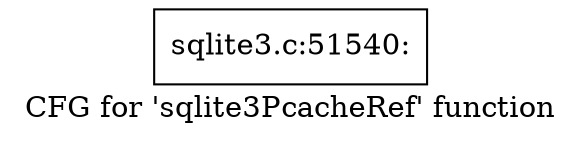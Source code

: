 digraph "CFG for 'sqlite3PcacheRef' function" {
	label="CFG for 'sqlite3PcacheRef' function";

	Node0x55c0f57ea000 [shape=record,label="{sqlite3.c:51540:}"];
}
